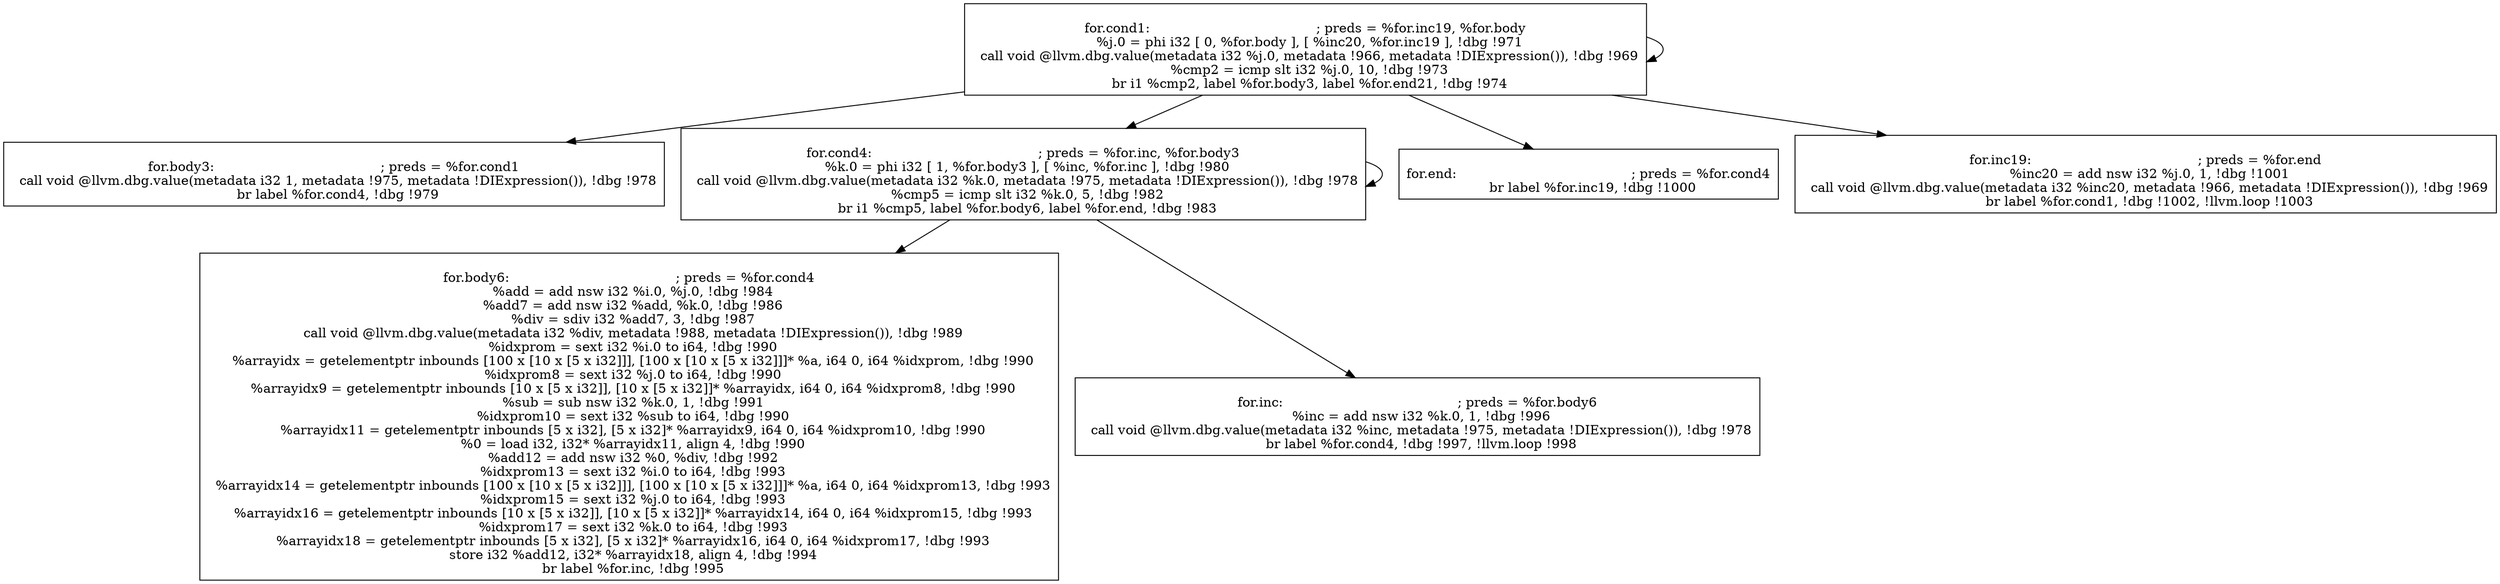 
digraph G {


node146 [label="
for.body6:                                        ; preds = %for.cond4
  %add = add nsw i32 %i.0, %j.0, !dbg !984
  %add7 = add nsw i32 %add, %k.0, !dbg !986
  %div = sdiv i32 %add7, 3, !dbg !987
  call void @llvm.dbg.value(metadata i32 %div, metadata !988, metadata !DIExpression()), !dbg !989
  %idxprom = sext i32 %i.0 to i64, !dbg !990
  %arrayidx = getelementptr inbounds [100 x [10 x [5 x i32]]], [100 x [10 x [5 x i32]]]* %a, i64 0, i64 %idxprom, !dbg !990
  %idxprom8 = sext i32 %j.0 to i64, !dbg !990
  %arrayidx9 = getelementptr inbounds [10 x [5 x i32]], [10 x [5 x i32]]* %arrayidx, i64 0, i64 %idxprom8, !dbg !990
  %sub = sub nsw i32 %k.0, 1, !dbg !991
  %idxprom10 = sext i32 %sub to i64, !dbg !990
  %arrayidx11 = getelementptr inbounds [5 x i32], [5 x i32]* %arrayidx9, i64 0, i64 %idxprom10, !dbg !990
  %0 = load i32, i32* %arrayidx11, align 4, !dbg !990
  %add12 = add nsw i32 %0, %div, !dbg !992
  %idxprom13 = sext i32 %i.0 to i64, !dbg !993
  %arrayidx14 = getelementptr inbounds [100 x [10 x [5 x i32]]], [100 x [10 x [5 x i32]]]* %a, i64 0, i64 %idxprom13, !dbg !993
  %idxprom15 = sext i32 %j.0 to i64, !dbg !993
  %arrayidx16 = getelementptr inbounds [10 x [5 x i32]], [10 x [5 x i32]]* %arrayidx14, i64 0, i64 %idxprom15, !dbg !993
  %idxprom17 = sext i32 %k.0 to i64, !dbg !993
  %arrayidx18 = getelementptr inbounds [5 x i32], [5 x i32]* %arrayidx16, i64 0, i64 %idxprom17, !dbg !993
  store i32 %add12, i32* %arrayidx18, align 4, !dbg !994
  br label %for.inc, !dbg !995
",shape=rectangle ]
node141 [label="
for.body3:                                        ; preds = %for.cond1
  call void @llvm.dbg.value(metadata i32 1, metadata !975, metadata !DIExpression()), !dbg !978
  br label %for.cond4, !dbg !979
",shape=rectangle ]
node140 [label="
for.inc:                                          ; preds = %for.body6
  %inc = add nsw i32 %k.0, 1, !dbg !996
  call void @llvm.dbg.value(metadata i32 %inc, metadata !975, metadata !DIExpression()), !dbg !978
  br label %for.cond4, !dbg !997, !llvm.loop !998
",shape=rectangle ]
node143 [label="
for.cond4:                                        ; preds = %for.inc, %for.body3
  %k.0 = phi i32 [ 1, %for.body3 ], [ %inc, %for.inc ], !dbg !980
  call void @llvm.dbg.value(metadata i32 %k.0, metadata !975, metadata !DIExpression()), !dbg !978
  %cmp5 = icmp slt i32 %k.0, 5, !dbg !982
  br i1 %cmp5, label %for.body6, label %for.end, !dbg !983
",shape=rectangle ]
node142 [label="
for.end:                                          ; preds = %for.cond4
  br label %for.inc19, !dbg !1000
",shape=rectangle ]
node144 [label="
for.inc19:                                        ; preds = %for.end
  %inc20 = add nsw i32 %j.0, 1, !dbg !1001
  call void @llvm.dbg.value(metadata i32 %inc20, metadata !966, metadata !DIExpression()), !dbg !969
  br label %for.cond1, !dbg !1002, !llvm.loop !1003
",shape=rectangle ]
node145 [label="
for.cond1:                                        ; preds = %for.inc19, %for.body
  %j.0 = phi i32 [ 0, %for.body ], [ %inc20, %for.inc19 ], !dbg !971
  call void @llvm.dbg.value(metadata i32 %j.0, metadata !966, metadata !DIExpression()), !dbg !969
  %cmp2 = icmp slt i32 %j.0, 10, !dbg !973
  br i1 %cmp2, label %for.body3, label %for.end21, !dbg !974
",shape=rectangle ]

node143->node143 [ ]
node145->node142 [ ]
node143->node146 [ ]
node145->node145 [ ]
node145->node141 [ ]
node145->node144 [ ]
node145->node143 [ ]
node143->node140 [ ]


}
